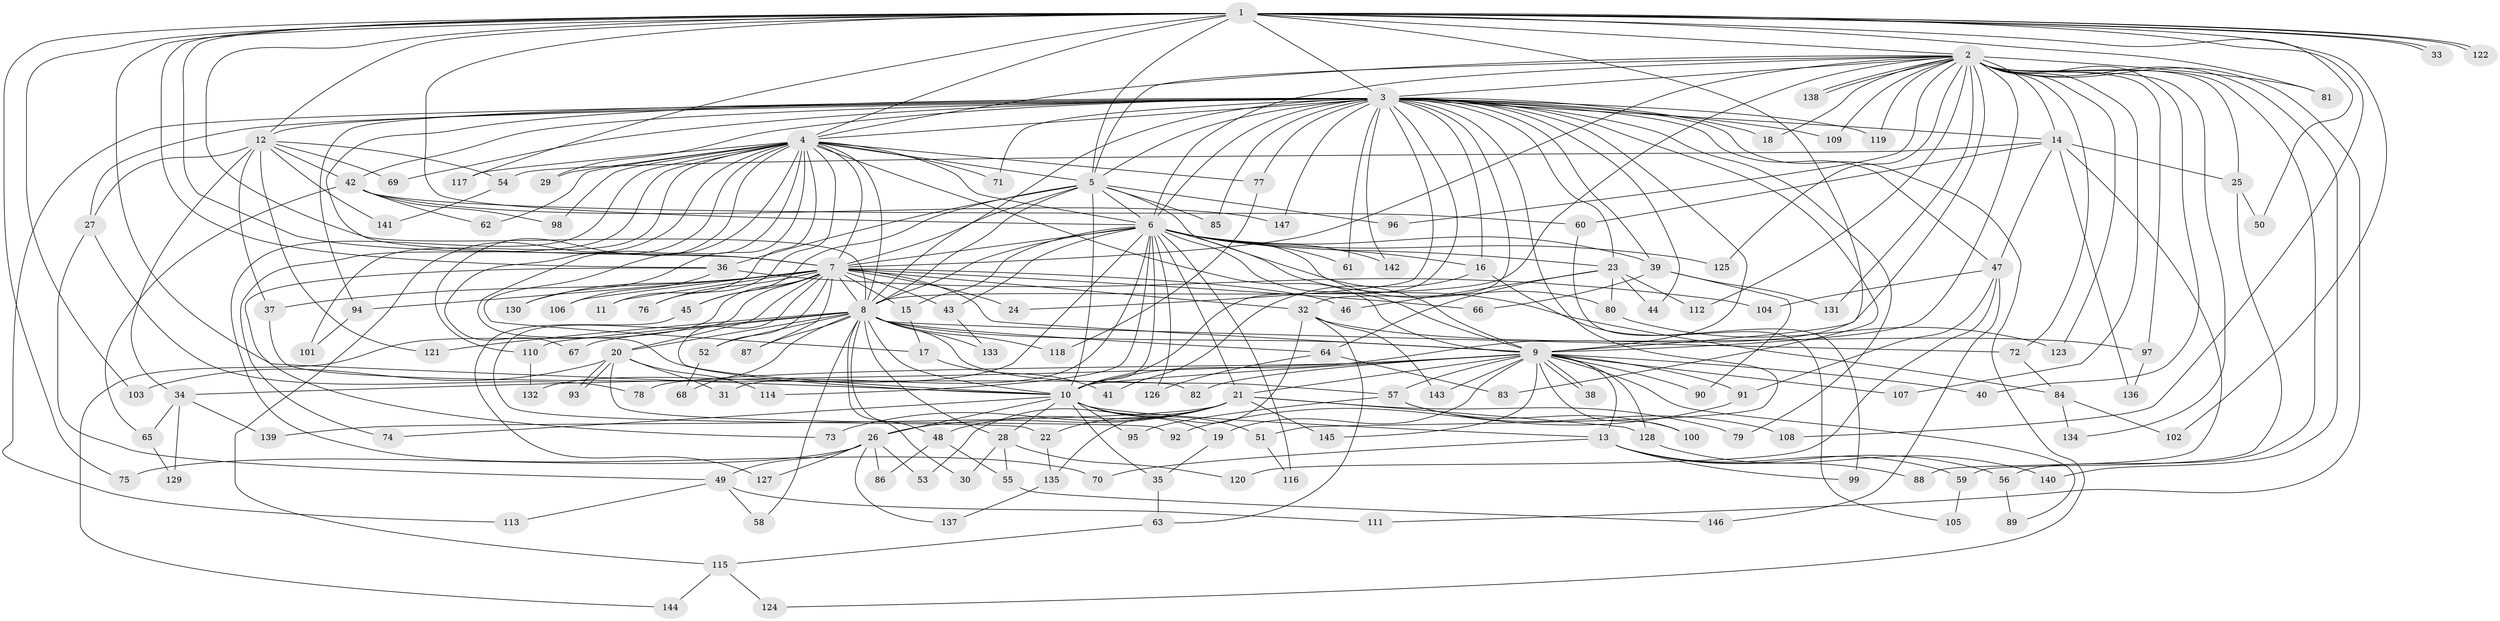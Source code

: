// Generated by graph-tools (version 1.1) at 2025/01/03/09/25 03:01:15]
// undirected, 147 vertices, 319 edges
graph export_dot {
graph [start="1"]
  node [color=gray90,style=filled];
  1;
  2;
  3;
  4;
  5;
  6;
  7;
  8;
  9;
  10;
  11;
  12;
  13;
  14;
  15;
  16;
  17;
  18;
  19;
  20;
  21;
  22;
  23;
  24;
  25;
  26;
  27;
  28;
  29;
  30;
  31;
  32;
  33;
  34;
  35;
  36;
  37;
  38;
  39;
  40;
  41;
  42;
  43;
  44;
  45;
  46;
  47;
  48;
  49;
  50;
  51;
  52;
  53;
  54;
  55;
  56;
  57;
  58;
  59;
  60;
  61;
  62;
  63;
  64;
  65;
  66;
  67;
  68;
  69;
  70;
  71;
  72;
  73;
  74;
  75;
  76;
  77;
  78;
  79;
  80;
  81;
  82;
  83;
  84;
  85;
  86;
  87;
  88;
  89;
  90;
  91;
  92;
  93;
  94;
  95;
  96;
  97;
  98;
  99;
  100;
  101;
  102;
  103;
  104;
  105;
  106;
  107;
  108;
  109;
  110;
  111;
  112;
  113;
  114;
  115;
  116;
  117;
  118;
  119;
  120;
  121;
  122;
  123;
  124;
  125;
  126;
  127;
  128;
  129;
  130;
  131;
  132;
  133;
  134;
  135;
  136;
  137;
  138;
  139;
  140;
  141;
  142;
  143;
  144;
  145;
  146;
  147;
  1 -- 2;
  1 -- 3;
  1 -- 4;
  1 -- 5;
  1 -- 6;
  1 -- 7;
  1 -- 8;
  1 -- 9;
  1 -- 10;
  1 -- 12;
  1 -- 33;
  1 -- 33;
  1 -- 36;
  1 -- 50;
  1 -- 75;
  1 -- 81;
  1 -- 102;
  1 -- 103;
  1 -- 108;
  1 -- 117;
  1 -- 122;
  1 -- 122;
  2 -- 3;
  2 -- 4;
  2 -- 5;
  2 -- 6;
  2 -- 7;
  2 -- 8;
  2 -- 9;
  2 -- 10;
  2 -- 14;
  2 -- 18;
  2 -- 25;
  2 -- 40;
  2 -- 56;
  2 -- 72;
  2 -- 81;
  2 -- 96;
  2 -- 97;
  2 -- 107;
  2 -- 109;
  2 -- 111;
  2 -- 112;
  2 -- 119;
  2 -- 123;
  2 -- 125;
  2 -- 131;
  2 -- 134;
  2 -- 138;
  2 -- 138;
  2 -- 140;
  3 -- 4;
  3 -- 5;
  3 -- 6;
  3 -- 7;
  3 -- 8;
  3 -- 9;
  3 -- 10;
  3 -- 12;
  3 -- 14;
  3 -- 16;
  3 -- 18;
  3 -- 23;
  3 -- 24;
  3 -- 27;
  3 -- 29;
  3 -- 32;
  3 -- 39;
  3 -- 42;
  3 -- 44;
  3 -- 47;
  3 -- 51;
  3 -- 61;
  3 -- 69;
  3 -- 71;
  3 -- 77;
  3 -- 79;
  3 -- 83;
  3 -- 85;
  3 -- 94;
  3 -- 109;
  3 -- 113;
  3 -- 119;
  3 -- 124;
  3 -- 142;
  3 -- 147;
  4 -- 5;
  4 -- 6;
  4 -- 7;
  4 -- 8;
  4 -- 9;
  4 -- 10;
  4 -- 11;
  4 -- 17;
  4 -- 29;
  4 -- 62;
  4 -- 67;
  4 -- 70;
  4 -- 71;
  4 -- 74;
  4 -- 76;
  4 -- 77;
  4 -- 98;
  4 -- 101;
  4 -- 110;
  4 -- 115;
  4 -- 117;
  4 -- 130;
  5 -- 6;
  5 -- 7;
  5 -- 8;
  5 -- 9;
  5 -- 10;
  5 -- 36;
  5 -- 45;
  5 -- 85;
  5 -- 96;
  6 -- 7;
  6 -- 8;
  6 -- 9;
  6 -- 10;
  6 -- 15;
  6 -- 16;
  6 -- 21;
  6 -- 23;
  6 -- 31;
  6 -- 39;
  6 -- 43;
  6 -- 61;
  6 -- 80;
  6 -- 84;
  6 -- 114;
  6 -- 116;
  6 -- 125;
  6 -- 126;
  6 -- 132;
  6 -- 142;
  7 -- 8;
  7 -- 9;
  7 -- 10;
  7 -- 11;
  7 -- 15;
  7 -- 20;
  7 -- 22;
  7 -- 24;
  7 -- 32;
  7 -- 37;
  7 -- 43;
  7 -- 45;
  7 -- 46;
  7 -- 52;
  7 -- 66;
  7 -- 76;
  7 -- 87;
  7 -- 94;
  7 -- 106;
  7 -- 130;
  7 -- 144;
  8 -- 9;
  8 -- 10;
  8 -- 20;
  8 -- 28;
  8 -- 30;
  8 -- 48;
  8 -- 52;
  8 -- 57;
  8 -- 58;
  8 -- 64;
  8 -- 67;
  8 -- 68;
  8 -- 72;
  8 -- 87;
  8 -- 110;
  8 -- 118;
  8 -- 121;
  8 -- 133;
  9 -- 10;
  9 -- 13;
  9 -- 19;
  9 -- 21;
  9 -- 34;
  9 -- 38;
  9 -- 38;
  9 -- 40;
  9 -- 57;
  9 -- 78;
  9 -- 82;
  9 -- 89;
  9 -- 90;
  9 -- 91;
  9 -- 100;
  9 -- 107;
  9 -- 128;
  9 -- 143;
  9 -- 145;
  10 -- 13;
  10 -- 19;
  10 -- 26;
  10 -- 28;
  10 -- 35;
  10 -- 51;
  10 -- 74;
  10 -- 95;
  12 -- 27;
  12 -- 34;
  12 -- 37;
  12 -- 42;
  12 -- 54;
  12 -- 69;
  12 -- 121;
  12 -- 141;
  13 -- 56;
  13 -- 59;
  13 -- 70;
  13 -- 88;
  13 -- 99;
  14 -- 25;
  14 -- 47;
  14 -- 54;
  14 -- 60;
  14 -- 88;
  14 -- 136;
  15 -- 17;
  16 -- 41;
  16 -- 105;
  17 -- 41;
  19 -- 35;
  20 -- 31;
  20 -- 92;
  20 -- 93;
  20 -- 93;
  20 -- 103;
  20 -- 114;
  21 -- 22;
  21 -- 26;
  21 -- 48;
  21 -- 53;
  21 -- 73;
  21 -- 79;
  21 -- 128;
  21 -- 139;
  21 -- 145;
  22 -- 135;
  23 -- 44;
  23 -- 46;
  23 -- 64;
  23 -- 80;
  23 -- 112;
  25 -- 50;
  25 -- 59;
  26 -- 49;
  26 -- 53;
  26 -- 75;
  26 -- 86;
  26 -- 127;
  26 -- 137;
  27 -- 49;
  27 -- 78;
  28 -- 30;
  28 -- 55;
  28 -- 120;
  32 -- 63;
  32 -- 97;
  32 -- 135;
  32 -- 143;
  34 -- 65;
  34 -- 129;
  34 -- 139;
  35 -- 63;
  36 -- 73;
  36 -- 104;
  36 -- 106;
  37 -- 82;
  39 -- 66;
  39 -- 90;
  39 -- 131;
  42 -- 60;
  42 -- 62;
  42 -- 65;
  42 -- 98;
  42 -- 147;
  43 -- 133;
  45 -- 127;
  47 -- 91;
  47 -- 104;
  47 -- 120;
  47 -- 146;
  48 -- 55;
  48 -- 86;
  49 -- 58;
  49 -- 111;
  49 -- 113;
  51 -- 116;
  52 -- 68;
  54 -- 141;
  55 -- 146;
  56 -- 89;
  57 -- 95;
  57 -- 100;
  57 -- 108;
  59 -- 105;
  60 -- 99;
  63 -- 115;
  64 -- 83;
  64 -- 126;
  65 -- 129;
  72 -- 84;
  77 -- 118;
  80 -- 123;
  84 -- 102;
  84 -- 134;
  91 -- 92;
  94 -- 101;
  97 -- 136;
  110 -- 132;
  115 -- 124;
  115 -- 144;
  128 -- 140;
  135 -- 137;
}

